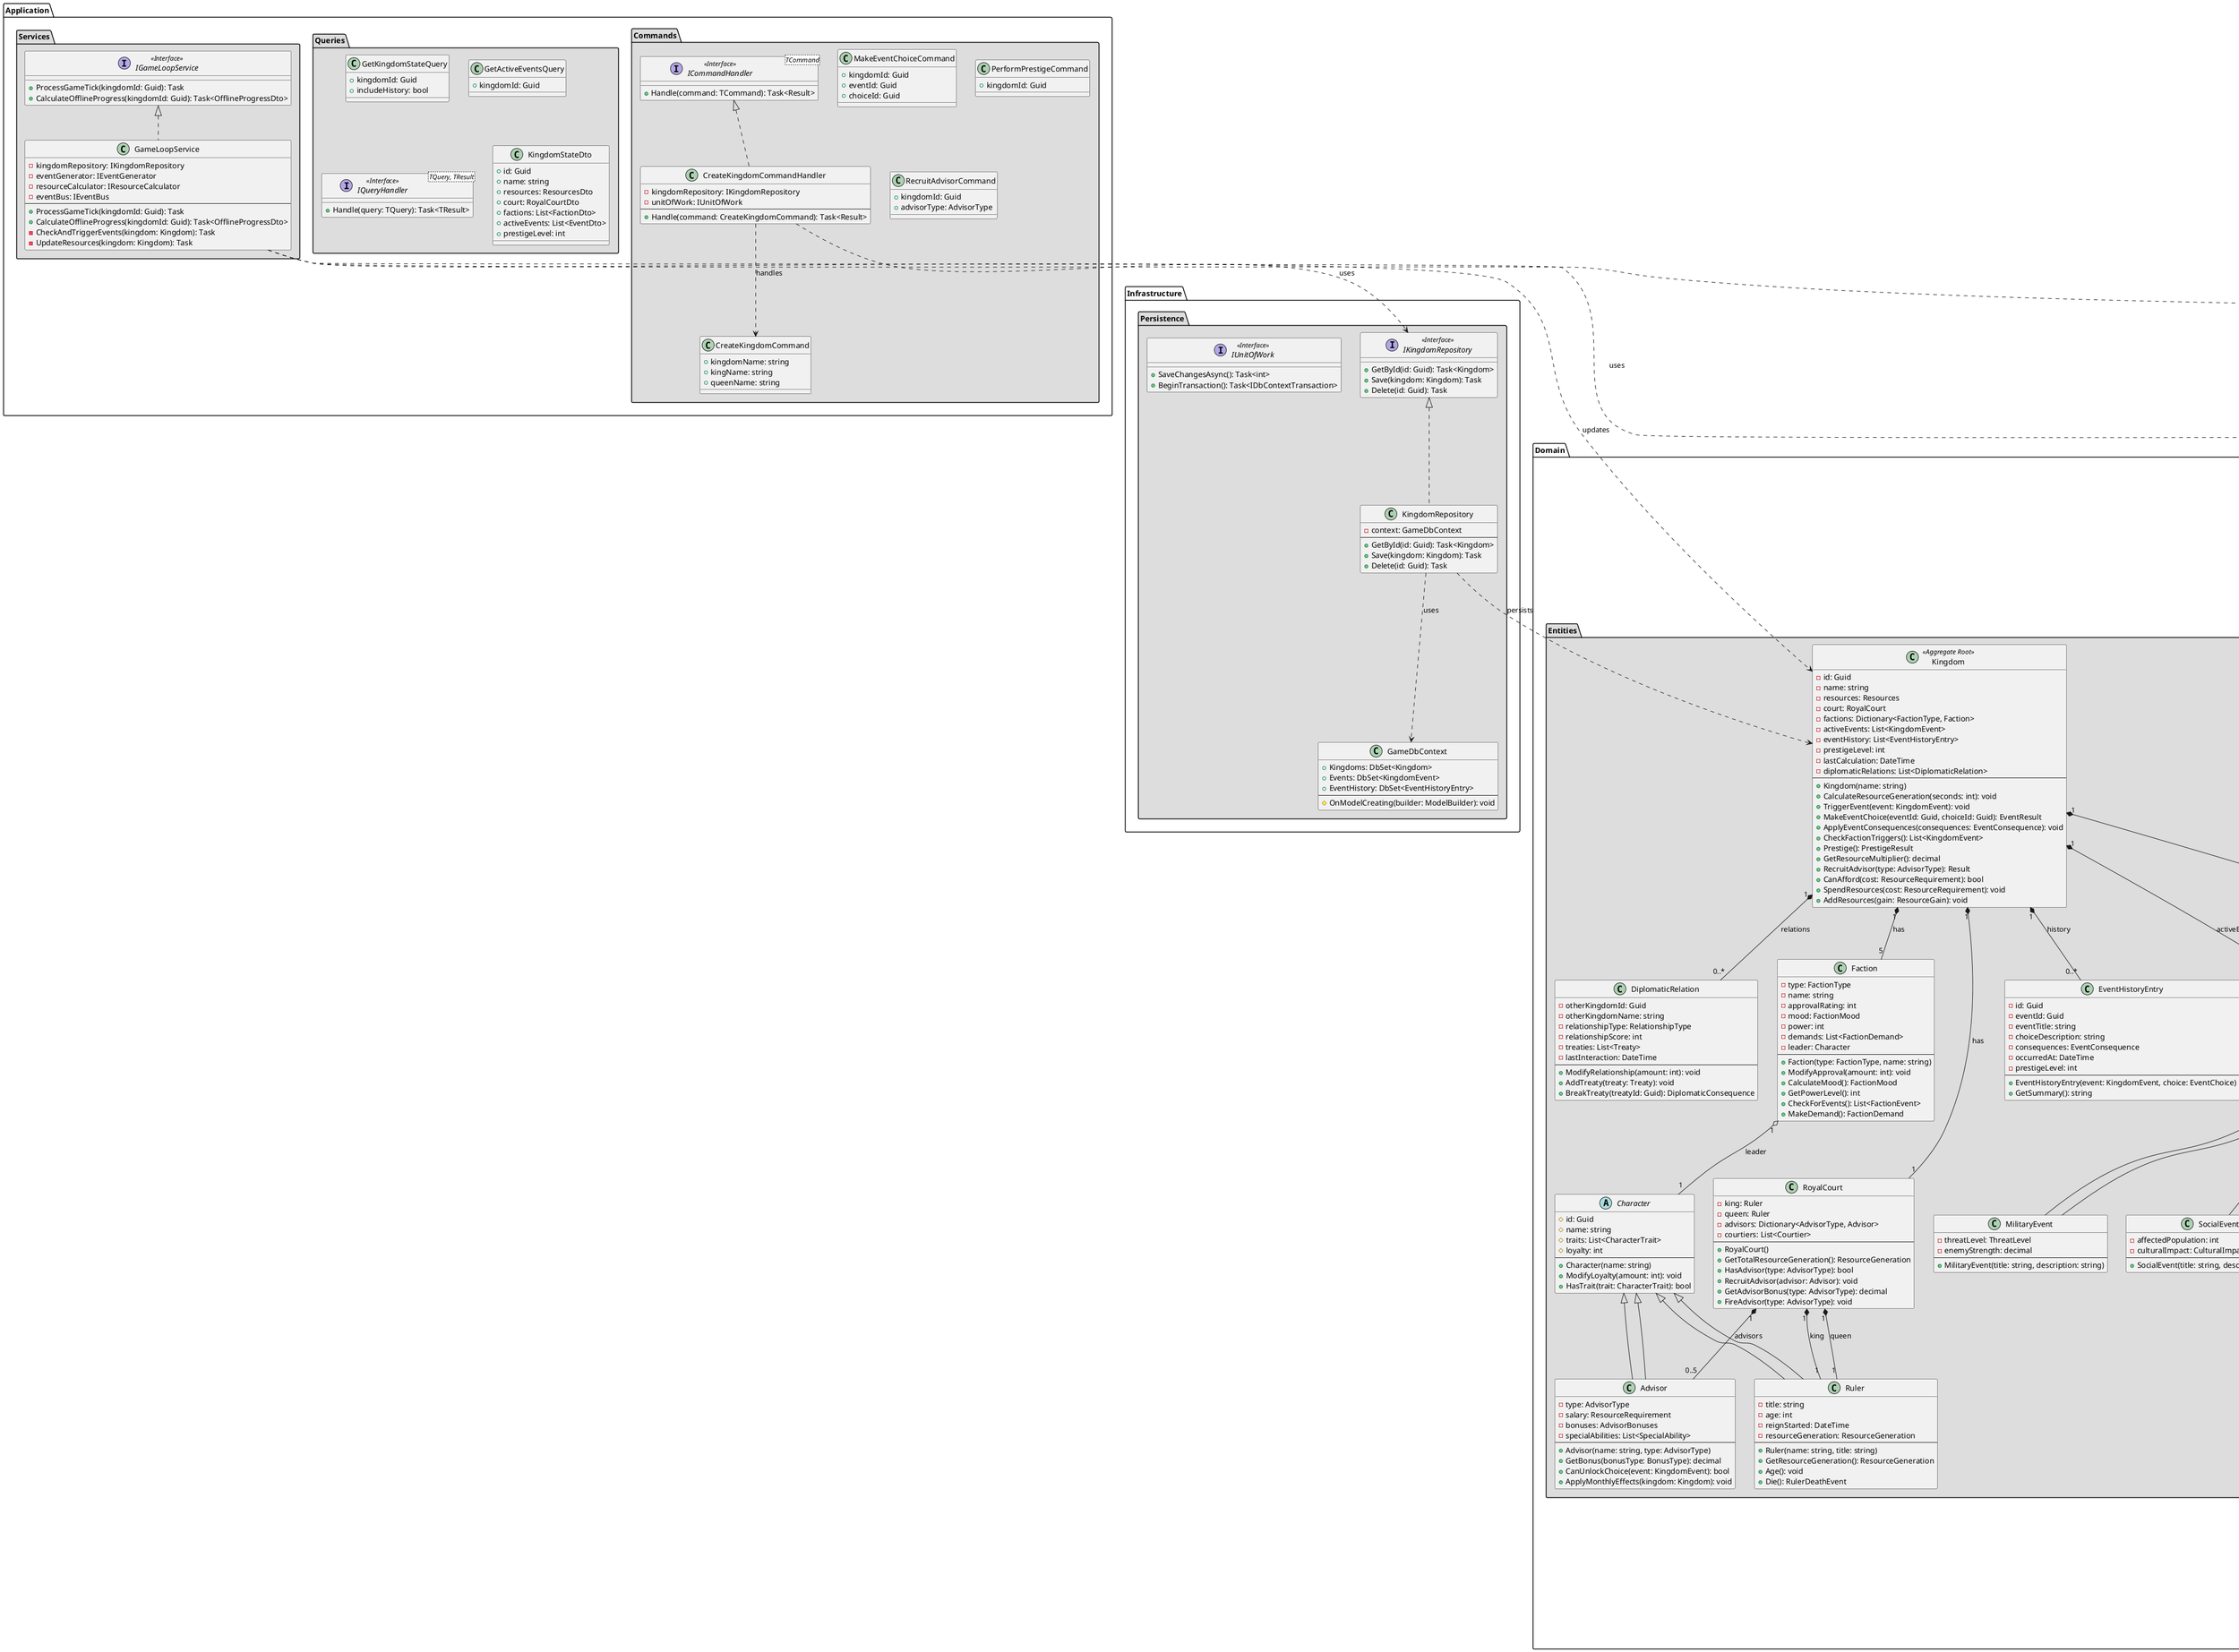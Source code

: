 @startuml KingdomIncrementalGameDesign

!define ENTITY_COLOR #E1F5FE
!define VALUE_OBJECT_COLOR #F0F4C3
!define SERVICE_COLOR #FFCCBC
!define REPOSITORY_COLOR #D1C4E9
!define AGGREGATE_COLOR #B2DFDB

' ==========================================
' DOMAIN MODEL - CLASS DIAGRAM
' ==========================================

package "Domain.Entities" #DDDDDD {
  
  class Kingdom <<Aggregate Root>> {
    - id: Guid
    - name: string
    - resources: Resources
    - court: RoyalCourt
    - factions: Dictionary<FactionType, Faction>
    - activeEvents: List<KingdomEvent>
    - eventHistory: List<EventHistoryEntry>
    - prestigeLevel: int
    - lastCalculation: DateTime
    - diplomaticRelations: List<DiplomaticRelation>
    --
    + Kingdom(name: string)
    + CalculateResourceGeneration(seconds: int): void
    + TriggerEvent(event: KingdomEvent): void
    + MakeEventChoice(eventId: Guid, choiceId: Guid): EventResult
    + ApplyEventConsequences(consequences: EventConsequence): void
    + CheckFactionTriggers(): List<KingdomEvent>
    + Prestige(): PrestigeResult
    + GetResourceMultiplier(): decimal
    + RecruitAdvisor(type: AdvisorType): Result
    + CanAfford(cost: ResourceRequirement): bool
    + SpendResources(cost: ResourceRequirement): void
    + AddResources(gain: ResourceGain): void
  }

  class Resources <<Value Object>> {
    - gold: decimal
    - influence: decimal  
    - loyalty: decimal
    - population: int
    - militaryPower: decimal
    --
    + Resources(gold: decimal, influence: decimal, loyalty: decimal, population: int, militaryPower: decimal)
    + Add(other: Resources): Resources
    + Subtract(other: Resources): Resources
    + Multiply(multiplier: decimal): Resources
    + CanAfford(requirement: ResourceRequirement): bool
  }

  class RoyalCourt {
    - king: Ruler
    - queen: Ruler
    - advisors: Dictionary<AdvisorType, Advisor>
    - courtiers: List<Courtier>
    --
    + RoyalCourt()
    + GetTotalResourceGeneration(): ResourceGeneration
    + HasAdvisor(type: AdvisorType): bool
    + RecruitAdvisor(advisor: Advisor): void
    + GetAdvisorBonus(type: AdvisorType): decimal
    + FireAdvisor(type: AdvisorType): void
  }

  abstract class Character {
    # id: Guid
    # name: string
    # traits: List<CharacterTrait>
    # loyalty: int
    --
    + Character(name: string)
    + ModifyLoyalty(amount: int): void
    + HasTrait(trait: CharacterTrait): bool
  }

  class Ruler extends Character {
    - title: string
    - age: int
    - reignStarted: DateTime
    - resourceGeneration: ResourceGeneration
    --
    + Ruler(name: string, title: string)
    + GetResourceGeneration(): ResourceGeneration
    + Age(): void
    + Die(): RulerDeathEvent
  }

  class Advisor extends Character {
    - type: AdvisorType
    - salary: ResourceRequirement
    - bonuses: AdvisorBonuses
    - specialAbilities: List<SpecialAbility>
    --
    + Advisor(name: string, type: AdvisorType)
    + GetBonus(bonusType: BonusType): decimal
    + CanUnlockChoice(event: KingdomEvent): bool
    + ApplyMonthlyEffects(kingdom: Kingdom): void
  }

  class Faction {
    - type: FactionType
    - name: string
    - approvalRating: int
    - mood: FactionMood
    - power: int
    - demands: List<FactionDemand>
    - leader: Character
    --
    + Faction(type: FactionType, name: string)
    + ModifyApproval(amount: int): void
    + CalculateMood(): FactionMood
    + GetPowerLevel(): int
    + CheckForEvents(): List<FactionEvent>
    + MakeDemand(): FactionDemand
  }

  abstract class KingdomEvent <<Abstract>> {
    # id: Guid
    # title: string
    # description: string
    # type: EventType
    # category: EventCategory
    # choices: List<EventChoice>
    # expiresAt: DateTime
    # priority: EventPriority
    # requirements: EventRequirements
    --
    + KingdomEvent(title: string, description: string)
    + IsExpired(): bool
    + GetAvailableChoices(kingdom: Kingdom): List<EventChoice>
    + Execute(choice: EventChoice, kingdom: Kingdom): EventResult
    # ValidateChoice(choice: EventChoice, kingdom: Kingdom): bool
  }

  class PoliticalEvent extends KingdomEvent {
    - affectedFactions: List<FactionType>
    - diplomaticImpact: DiplomaticImpact
    --
    + PoliticalEvent(title: string, description: string)
  }

  class EconomicEvent extends KingdomEvent {
    - economicSeverity: EconomicSeverity
    - tradeImpact: TradeImpact
    --
    + EconomicEvent(title: string, description: string)
  }

  class MilitaryEvent extends KingdomEvent {
    - threatLevel: ThreatLevel
    - enemyStrength: decimal
    --
    + MilitaryEvent(title: string, description: string)
  }

  class SocialEvent extends KingdomEvent {
    - affectedPopulation: int
    - culturalImpact: CulturalImpact
    --
    + SocialEvent(title: string, description: string)
  }

  class EventChoice {
    - id: Guid
    - description: string
    - requirements: ChoiceRequirements
    - immediateEffect: ImmediateConsequence
    - longTermEffects: List<LongTermConsequence>
    - hiddenConsequences: List<HiddenConsequence>
    - triggerEvents: List<EventTrigger>
    --
    + EventChoice(description: string)
    + IsAvailable(kingdom: Kingdom): bool
    + Execute(kingdom: Kingdom): EventResult
    + GetTooltip(kingdom: Kingdom): string
  }

  class EventHistoryEntry {
    - id: Guid
    - eventId: Guid
    - eventTitle: string
    - choiceDescription: string
    - consequences: EventConsequence
    - occurredAt: DateTime
    - prestigeLevel: int
    --
    + EventHistoryEntry(event: KingdomEvent, choice: EventChoice)
    + GetSummary(): string
  }

  class DiplomaticRelation {
    - otherKingdomId: Guid
    - otherKingdomName: string
    - relationshipType: RelationshipType
    - relationshipScore: int
    - treaties: List<Treaty>
    - lastInteraction: DateTime
    --
    + ModifyRelationship(amount: int): void
    + AddTreaty(treaty: Treaty): void
    + BreakTreaty(treatyId: Guid): DiplomaticConsequence
  }
}

package "Domain.ValueObjects" #DDDDDD {
  
  class ResourceRequirement <<Value Object>> {
    + gold: decimal?
    + influence: decimal?
    + loyalty: decimal?
    + population: int?
    + militaryPower: decimal?
    + factionApproval: Dictionary<FactionType, int>
    + advisorRequired: AdvisorType?
    --
    + IsSatisfiedBy(kingdom: Kingdom): bool
    + GetMissingRequirements(kingdom: Kingdom): List<string>
  }

  class ResourceGeneration <<Value Object>> {
    + goldPerSecond: decimal
    + influencePerSecond: decimal
    + loyaltyPerSecond: decimal
    + populationGrowthRate: decimal
    + militaryGrowthRate: decimal
    --
    + Multiply(multiplier: decimal): ResourceGeneration
    + Add(other: ResourceGeneration): ResourceGeneration
  }

  class EventConsequence <<Value Object>> {
    + resourceChanges: Resources
    + factionEffects: Dictionary<FactionType, int>
    + unlocks: List<UnlockType>
    + narrativeText: string
    + permanentModifiers: List<Modifier>
    --
    + Apply(kingdom: Kingdom): void
    + GetDescription(): string
  }

  class AdvisorBonuses <<Value Object>> {
    + resourceMultipliers: Dictionary<ResourceType, decimal>
    + factionInfluence: Dictionary<FactionType, decimal>
    + eventChanceModifiers: Dictionary<EventType, decimal>
    + specialAbilities: List<SpecialAbility>
  }

  class CharacterTrait <<Value Object>> {
    + name: string
    + description: string
    + effects: TraitEffects
    + incompatibleTraits: List<string>
  }

  class Modifier <<Value Object>> {
    + id: Guid
    + name: string
    + description: string
    + effects: ModifierEffects
    + duration: TimeSpan?
    + stackable: bool
  }
}

package "Domain.Enums" #DDDDDD {
  enum EventType {
    Political
    Economic
    Military
    Social
    Diplomatic
    Religious
    Mystical
  }

  enum EventCategory {
    Crisis
    Opportunity  
    Recurring
    Chain
    Random
  }

  enum FactionType {
    Nobility
    Merchants
    Military
    Clergy
    Commoners
  }

  enum AdvisorType {
    Treasurer
    Diplomat
    General
    Spymaster
    CourtWizard
  }

  enum FactionMood {
    Rebellious
    Hostile
    Unhappy
    Neutral
    Content
    Happy
    Loyal
  }

  enum ResourceType {
    Gold
    Influence
    Loyalty
    Population
    MilitaryPower
  }

  enum RelationshipType {
    Alliance
    Trade
    Neutral
    Rivalry
    War
  }

  enum EventPriority {
    Low
    Medium
    High
    Critical
  }
}

package "Domain.Services" #DDDDDD {
  
  interface IEventGenerator <<Interface>> {
    + GenerateRandomEvent(kingdom: Kingdom): KingdomEvent
    + GenerateFactionEvent(faction: Faction): KingdomEvent
    + GenerateChainEvent(previousEvent: EventHistoryEntry): KingdomEvent
    + GetEventProbabilities(kingdom: Kingdom): Dictionary<EventType, float>
  }

  class EventGeneratorService implements IEventGenerator {
    - eventTemplates: List<EventTemplate>
    - randomizer: IRandomizer
    --
    + GenerateRandomEvent(kingdom: Kingdom): KingdomEvent
    + GenerateFactionEvent(faction: Faction): KingdomEvent
    + GenerateChainEvent(previousEvent: EventHistoryEntry): KingdomEvent
    + GetEventProbabilities(kingdom: Kingdom): Dictionary<EventType, float>
    - SelectEventTemplate(kingdom: Kingdom): EventTemplate
    - CustomizeEvent(template: EventTemplate, kingdom: Kingdom): KingdomEvent
  }

  interface IResourceCalculator <<Interface>> {
    + CalculateGeneration(kingdom: Kingdom, seconds: int): Resources
    + CalculateOfflineProgress(kingdom: Kingdom, offlineTime: TimeSpan): OfflineProgress
    + ApplyPrestigeBonus(base: Resources, prestigeLevel: int): Resources
  }

  class ResourceCalculatorService implements IResourceCalculator {
    - maxOfflineHours: int = 24
    --
    + CalculateGeneration(kingdom: Kingdom, seconds: int): Resources
    + CalculateOfflineProgress(kingdom: Kingdom, offlineTime: TimeSpan): OfflineProgress
    + ApplyPrestigeBonus(base: Resources, prestigeLevel: int): Resources
    - GetBaseGeneration(kingdom: Kingdom): ResourceGeneration
    - ApplyModifiers(base: ResourceGeneration, kingdom: Kingdom): ResourceGeneration
  }

  interface IFactionManager <<Interface>> {
    + UpdateFactionRelations(kingdom: Kingdom, eventResult: EventResult): void
    + CheckFactionTriggers(kingdom: Kingdom): List<FactionEvent>
    + CalculateFactionPower(faction: Faction): int
  }
}

package "Domain.Events" #DDDDDD {
  
  abstract class DomainEvent <<Abstract>> {
    + aggregateId: Guid
    + occurredAt: DateTime
    + version: int
    --
    + DomainEvent(aggregateId: Guid)
  }

  class KingdomCreatedEvent extends DomainEvent {
    + kingdomName: string
    + rulerNames: RulerPair
  }

  class EventChoiceMadeEvent extends DomainEvent {
    + eventId: Guid
    + choiceId: Guid
    + consequences: EventConsequence
  }

  class PrestigePerformedEvent extends DomainEvent {
    + oldLevel: int
    + newLevel: int
    + bonusesGained: List<PrestigeBonus>
  }

  class AdvisorRecruitedEvent extends DomainEvent {
    + advisorType: AdvisorType
    + advisorName: string
    + cost: ResourceRequirement
  }

  class FactionRevoltEvent extends DomainEvent {
    + factionType: FactionType
    + severity: RevoltSeverity
  }
}

' ==========================================
' APPLICATION LAYER
' ==========================================

package "Application.Commands" #DDDDDD {
  
  class CreateKingdomCommand {
    + kingdomName: string
    + kingName: string
    + queenName: string
  }

  class MakeEventChoiceCommand {
    + kingdomId: Guid
    + eventId: Guid
    + choiceId: Guid
  }

  class PerformPrestigeCommand {
    + kingdomId: Guid
  }

  class RecruitAdvisorCommand {
    + kingdomId: Guid
    + advisorType: AdvisorType
  }

  interface ICommandHandler<TCommand> <<Interface>> {
    + Handle(command: TCommand): Task<Result>
  }

  class CreateKingdomCommandHandler implements ICommandHandler {
    - kingdomRepository: IKingdomRepository
    - unitOfWork: IUnitOfWork
    --
    + Handle(command: CreateKingdomCommand): Task<Result>
  }
}

package "Application.Queries" #DDDDDD {
  
  class GetKingdomStateQuery {
    + kingdomId: Guid
    + includeHistory: bool
  }

  class GetActiveEventsQuery {
    + kingdomId: Guid
  }

  interface IQueryHandler<TQuery, TResult> <<Interface>> {
    + Handle(query: TQuery): Task<TResult>
  }

  class KingdomStateDto {
    + id: Guid
    + name: string
    + resources: ResourcesDto
    + court: RoyalCourtDto
    + factions: List<FactionDto>
    + activeEvents: List<EventDto>
    + prestigeLevel: int
  }
}

package "Application.Services" #DDDDDD {
  
  interface IGameLoopService <<Interface>> {
    + ProcessGameTick(kingdomId: Guid): Task
    + CalculateOfflineProgress(kingdomId: Guid): Task<OfflineProgressDto>
  }

  class GameLoopService implements IGameLoopService {
    - kingdomRepository: IKingdomRepository
    - eventGenerator: IEventGenerator
    - resourceCalculator: IResourceCalculator
    - eventBus: IEventBus
    --
    + ProcessGameTick(kingdomId: Guid): Task
    + CalculateOfflineProgress(kingdomId: Guid): Task<OfflineProgressDto>
    - CheckAndTriggerEvents(kingdom: Kingdom): Task
    - UpdateResources(kingdom: Kingdom): Task
  }
}

' ==========================================
' INFRASTRUCTURE LAYER
' ==========================================

package "Infrastructure.Persistence" #DDDDDD {
  
  interface IKingdomRepository <<Interface>> {
    + GetById(id: Guid): Task<Kingdom>
    + Save(kingdom: Kingdom): Task
    + Delete(id: Guid): Task
  }

  class KingdomRepository implements IKingdomRepository {
    - context: GameDbContext
    --
    + GetById(id: Guid): Task<Kingdom>
    + Save(kingdom: Kingdom): Task
    + Delete(id: Guid): Task
  }

  class GameDbContext {
    + Kingdoms: DbSet<Kingdom>
    + Events: DbSet<KingdomEvent>
    + EventHistory: DbSet<EventHistoryEntry>
    --
    # OnModelCreating(builder: ModelBuilder): void
  }

  interface IUnitOfWork <<Interface>> {
    + SaveChangesAsync(): Task<int>
    + BeginTransaction(): Task<IDbContextTransaction>
  }
}

' ==========================================
' RELATIONSHIPS
' ==========================================

' Aggregates and Entities
Kingdom "1" *-- "1" Resources : has
Kingdom "1" *-- "1" RoyalCourt : has
Kingdom "1" *-- "5" Faction : has
Kingdom "1" *-- "0..*" KingdomEvent : activeEvents
Kingdom "1" *-- "0..*" EventHistoryEntry : history
Kingdom "1" *-- "0..*" DiplomaticRelation : relations

RoyalCourt "1" *-- "1" Ruler : king
RoyalCourt "1" *-- "1" Ruler : queen
RoyalCourt "1" *-- "0..5" Advisor : advisors

KingdomEvent "1" *-- "2..*" EventChoice : choices
EventChoice "1" *-- "1" ResourceRequirement : requirements
EventChoice "1" *-- "1" EventConsequence : immediateEffect
EventChoice "1" *-- "0..*" EventConsequence : longTermEffects

Faction "1" o-- "1" Character : leader

' Inheritance
Character <|-- Ruler
Character <|-- Advisor
KingdomEvent <|-- PoliticalEvent
KingdomEvent <|-- EconomicEvent
KingdomEvent <|-- MilitaryEvent
KingdomEvent <|-- SocialEvent

' Services
EventGeneratorService ..> KingdomEvent : creates
ResourceCalculatorService ..> Resources : calculates
GameLoopService ..> Kingdom : updates
GameLoopService ..> IEventGenerator : uses
GameLoopService ..> IResourceCalculator : uses

' Commands and Handlers
CreateKingdomCommandHandler ..> IKingdomRepository : uses
CreateKingdomCommandHandler ..> CreateKingdomCommand : handles

' Repositories
KingdomRepository ..> GameDbContext : uses
KingdomRepository ..> Kingdom : persists

@enduml

' ==========================================
' SEQUENCE DIAGRAMS
' ==========================================

@startuml EventChoiceSequence
!theme plain

title "Event Choice Processing Sequence"

actor Player
participant "API Controller" as API
participant "CommandHandler" as Handler
participant "Kingdom" as Kingdom
participant "Event" as Event
participant "EventChoice" as Choice
participant "Repository" as Repo
participant "EventBus" as Bus

Player -> API: POST /kingdoms/{id}/events/{eventId}/choose
API -> Handler: Handle(MakeEventChoiceCommand)
Handler -> Repo: GetById(kingdomId)
Repo --> Handler: Kingdom

Handler -> Kingdom: GetActiveEvent(eventId)
Kingdom --> Handler: KingdomEvent

Handler -> Event: GetChoice(choiceId)
Event --> Handler: EventChoice

Handler -> Kingdom: CanAfford(choice.requirements)
alt Can Afford
    Kingdom --> Handler: true
    Handler -> Kingdom: MakeEventChoice(eventId, choiceId)
    Kingdom -> Choice: Execute(kingdom)
    Choice -> Kingdom: ApplyConsequences()
    Kingdom -> Kingdom: UpdateResources()
    Kingdom -> Kingdom: UpdateFactions()
    Choice --> Kingdom: EventResult
    Kingdom --> Handler: EventResult
    
    Handler -> Repo: Save(kingdom)
    Handler -> Bus: Publish(EventChoiceMadeEvent)
    Handler --> API: Success(EventResultDto)
    API --> Player: 200 OK
else Cannot Afford
    Kingdom --> Handler: false
    Handler --> API: BadRequest("Insufficient resources")
    API --> Player: 400 Bad Request
end

@enduml

@startuml GameLoopSequence
!theme plain

title "Game Loop Processing Sequence"

participant "Timer" as Timer
participant "GameLoopService" as Loop
participant "ResourceCalculator" as Calc
participant "EventGenerator" as Gen
participant "Kingdom" as Kingdom
participant "Repository" as Repo

Timer -> Loop: Tick (every second)
Loop -> Repo: GetActiveKingdoms()
Repo --> Loop: List<Kingdom>

loop For each Kingdom
    Loop -> Calc: CalculateGeneration(kingdom, 1)
    Calc -> Kingdom: GetResourceGeneration()
    Kingdom --> Calc: ResourceGeneration
    Calc -> Kingdom: GetModifiers()
    Kingdom --> Calc: List<Modifier>
    Calc --> Loop: Resources
    
    Loop -> Kingdom: AddResources(resources)
    
    alt Random Event Check
        Loop -> Gen: ShouldGenerateEvent(kingdom)
        Gen --> Loop: true
        Loop -> Gen: GenerateRandomEvent(kingdom)
        Gen -> Kingdom: GetState()
        Kingdom --> Gen: State
        Gen --> Loop: KingdomEvent
        Loop -> Kingdom: TriggerEvent(event)
    end
    
    Loop -> Kingdom: CheckFactionTriggers()
    Kingdom --> Loop: List<FactionEvent>
    
    loop For each FactionEvent
        Loop -> Kingdom: TriggerEvent(factionEvent)
    end
    
    Loop -> Repo: Save(kingdom)
end

@enduml

' ==========================================
' STATE MACHINE DIAGRAMS
' ==========================================

@startuml EventStateMachine
!theme plain

title "Event State Machine"

[*] --> Created: Event Generated

Created --> Active: Triggered
Created --> Expired: Timeout

Active --> Resolved: Choice Made
Active --> Expired: Timeout
Active --> Cancelled: Cancelled by Effect

Resolved --> Completed: Consequences Applied
Resolved --> ChainTriggered: Has Chain Events

ChainTriggered --> Created: New Event

Completed --> [*]
Expired --> [*]
Cancelled --> [*]

Active : - Waiting for player choice
Active : - Checking requirements
Active : - Display to player

Resolved : - Apply immediate effects
Resolved : - Schedule long-term effects
Resolved : - Update faction relations

@enduml

@startuml FactionMoodStateMachine
!theme plain

title "Faction Mood State Machine"

[*] --> Neutral: Initial

Neutral --> Content: Approval > 60
Neutral --> Unhappy: Approval < 40

Content --> Happy: Approval > 70
Content --> Neutral: Approval 40-60
Content --> Loyal: Approval > 80 for 10 events

Happy --> Loyal: Approval > 90
Happy --> Content: Approval 60-70

Unhappy --> Hostile: Approval < 20
Unhappy --> Neutral: Approval > 40

Hostile --> Rebellious: Approval < 10
Hostile --> Unhappy: Approval > 20

Rebellious --> CivilWar: Revolt Event
Rebellious --> Hostile: Approval > 10

Loyal --> Happy: Approval < 80
CivilWar --> [*]: Kingdom Falls
CivilWar --> Hostile: Revolt Suppressed

@enduml

' ==========================================
' COMPONENT DIAGRAM
' ==========================================

@startuml ComponentDiagram
!theme plain

title "System Component Architecture"

package "Presentation Layer" {
    [Web API] as API
    [SignalR Hub] as Hub
}

package "Application Layer" {
    [Command Handlers] as Commands
    [Query Handlers] as Queries
    [Game Loop Service] as GameLoop
    [Event Processing] as EventProc
}

package "Domain Layer" {
    [Domain Entities] as Entities
    [Domain Services] as Services
    [Domain Events] as Events
}

package "Infrastructure Layer" {
    [EF Core] as EF
    [Repositories] as Repos
    [Event Store] as EventStore
    [Cache] as Cache
}

database "SQL Database" as DB
database "Redis Cache" as Redis

API --> Commands : Commands
API --> Queries : Queries
Hub --> GameLoop : Real-time updates

Commands --> Entities : Manipulate
Commands --> Services : Use
Commands --> Events : Publish

Queries --> Repos : Read
Queries --> Cache : Check first

GameLoop --> Services : Calculate
GameLoop --> EventProc : Process
GameLoop --> Hub : Notify

EventProc --> Entities : Update
EventProc --> Events : Publish

Repos --> EF : Use
Repos --> DB : Persist
Cache --> Redis : Store

EventStore --> DB : Store events

@enduml

' ==========================================
' USE CASE DIAGRAM
' ==========================================

@startuml UseCaseDiagram
!theme plain

title "Kingdom Incremental Game - Use Cases"

actor Player
actor System

rectangle "Kingdom Management" {
    usecase "Create Kingdom" as UC1
    usecase "View Kingdom State" as UC2
    usecase "Make Event Choice" as UC3
    usecase "Recruit Advisor" as UC4
    usecase "Perform Prestige" as UC5
}

rectangle "Event System" {
    usecase "Receive Event" as UC6
    usecase "View Event Details" as UC7
    usecase "See Choice Requirements" as UC8
}

rectangle "Political System" {
    usecase "View Faction Status" as UC9
    usecase "Manage Relations" as UC10
    usecase "Form Alliance" as UC11
}

rectangle "Resource Management" {
    usecase "Generate Resources" as UC12
    usecase "Spend Resources" as UC13
    usecase "Calculate Offline Progress" as UC14
}

Player --> UC1
Player --> UC2
Player --> UC3
Player --> UC4
Player --> UC5
Player --> UC7
Player --> UC8
Player --> UC9
Player --> UC10
Player --> UC11

System --> UC6
System --> UC12
System --> UC14

UC3 ..> UC13 : includes
UC3 ..> UC8 : includes
UC4 ..> UC13 : includes
UC6 ..> UC9 : affects
UC11 ..> UC10 : extends

@enduml

' ==========================================
' ACTIVITY DIAGRAM - Event Processing
' ==========================================

@startuml EventProcessingActivity
!theme plain

title "Event Choice Processing Flow"

start

:Player selects event choice;

:Validate choice availability;

if (Choice available?) then (yes)
    :Check resource requirements;
    
    if (Requirements met?) then (yes)
        :Check advisor requirements;
        
        if (Advisor available?) then (yes)
            :Deduct resource cost;
            :Apply immediate effects;
            :Update faction relations;
            :Schedule long-term effects;
            
            if (Has chain events?) then (yes)
                :Queue chain events;
            endif
            
            :Record in event history;
            :Calculate prestige progress;
            :Send notifications;
            :Return success;
        else (no)
            :Return "Advisor required";
        endif
    else (no)
        :Return "Insufficient resources";
    endif
else (no)
    :Return "Choice not available";
endif

stop

@enduml

' ==========================================
' ER DIAGRAM FOR DATABASE
' ==========================================

@startuml DatabaseERDiagram
!theme plain

title "Database Entity Relationship Diagram"

entity Kingdom {
    * **Id** : UUID <<PK>>
    --
    * Name : VARCHAR(100)
    * Gold : DECIMAL(20,2)
    * Influence : DECIMAL(20,2)
    * Loyalty : DECIMAL(20,2)
    * Population : INT
    * MilitaryPower : DECIMAL(20,2)
    * PrestigeLevel : INT
    * LastCalculation : TIMESTAMP
    * CreatedAt : TIMESTAMP
    * UpdatedAt : TIMESTAMP
}

entity Faction {
    * **Id** : UUID <<PK>>
    --
    * KingdomId : UUID <<FK>>
    * Type : VARCHAR(50)
    * ApprovalRating : INT
    * Mood : VARCHAR(20)
    * Power : INT
    * LeaderName : VARCHAR(100)
}

entity Event {
    * **Id** : UUID <<PK>>
    --
    * KingdomId : UUID <<FK>>
    * Type : VARCHAR(50)
    * Category : VARCHAR(50)
    * Title : VARCHAR(200)
    * Description : TEXT
    * ChoicesJson : TEXT
    * ExpiresAt : TIMESTAMP
    * Status : VARCHAR(20)
    * Priority : VARCHAR(20)
}

entity EventHistory {
    * **Id** : UUID <<PK>>
    --
    * KingdomId : UUID <<FK>>
    * EventId : UUID <<FK>>
    * ChoiceId : UUID
    * ChoiceDescription : TEXT
    * ConsequencesJson : TEXT
    * OccurredAt : TIMESTAMP
    * PrestigeLevel : INT
}

entity Advisor {
    * **Id** : UUID <<PK>>
    --
    * KingdomId : UUID <<FK>>
    * Type : VARCHAR(50)
    * Name : VARCHAR(100)
    * TraitsJson : TEXT
    * RecruitedAt : TIMESTAMP
}

entity DiplomaticRelation {
    * **Id** : UUID <<PK>>
    --
    * KingdomId : UUID <<FK>>
    * OtherKingdomId : UUID
    * OtherKingdomName : VARCHAR(100)
    * RelationshipType : VARCHAR(50)
    * RelationshipScore : INT
    * TreatiesJson : TEXT
    * LastInteraction : TIMESTAMP
}

entity Modifier {
    * **Id** : UUID <<PK>>
    --
    * KingdomId : UUID <<FK>>
    * Name : VARCHAR(100)
    * Description : TEXT
    * EffectsJson : TEXT
    * ExpiresAt : TIMESTAMP
    * Source : VARCHAR(100)
}

Kingdom ||--o{ Faction : has
Kingdom ||--o{ Event : triggers
Kingdom ||--o{ EventHistory : records
Kingdom ||--o{ Advisor : employs
Kingdom ||--o{ DiplomaticRelation : maintains
Kingdom ||--o{ Modifier : affects

Event ||--o{ EventHistory : logged

@enduml